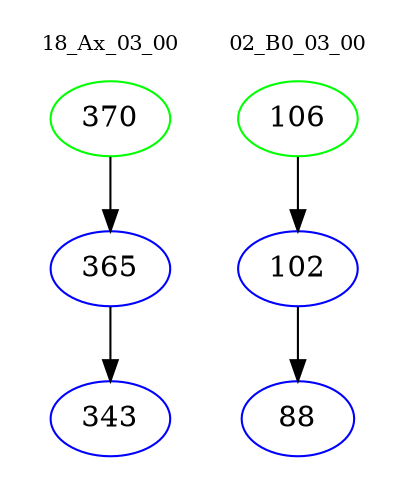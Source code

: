 digraph{
subgraph cluster_0 {
color = white
label = "18_Ax_03_00";
fontsize=10;
T0_370 [label="370", color="green"]
T0_370 -> T0_365 [color="black"]
T0_365 [label="365", color="blue"]
T0_365 -> T0_343 [color="black"]
T0_343 [label="343", color="blue"]
}
subgraph cluster_1 {
color = white
label = "02_B0_03_00";
fontsize=10;
T1_106 [label="106", color="green"]
T1_106 -> T1_102 [color="black"]
T1_102 [label="102", color="blue"]
T1_102 -> T1_88 [color="black"]
T1_88 [label="88", color="blue"]
}
}
